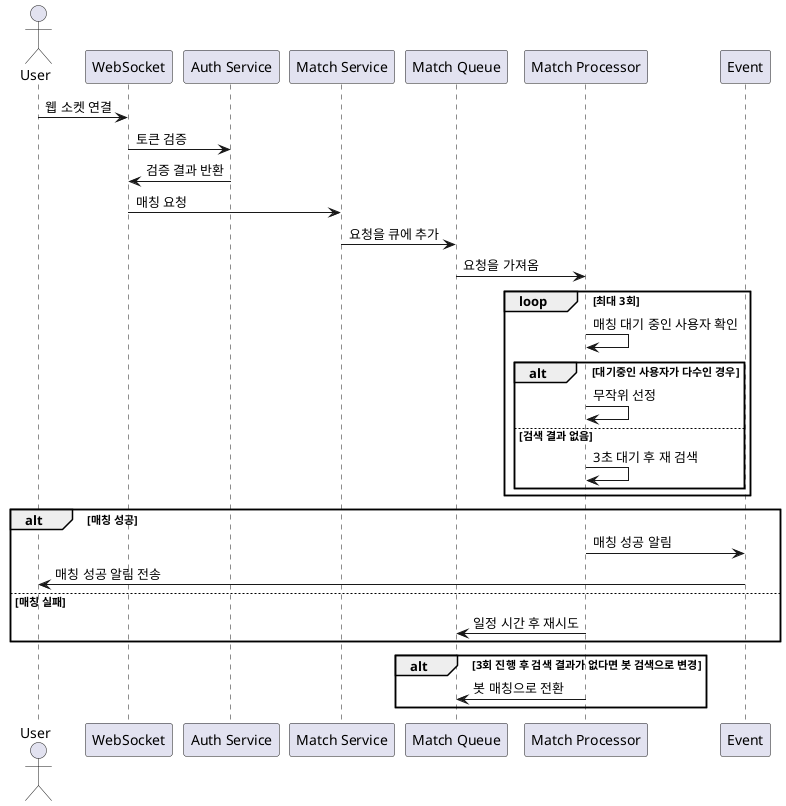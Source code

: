 @startuml match-queue-bot
actor User
participant "WebSocket" as WS
participant "Auth Service" as AS
participant "Match Service" as MS
participant "Match Queue" as MQ
participant "Match Processor" as MP
participant "Event" as EV

User -> WS: 웹 소켓 연결
WS -> AS: 토큰 검증
AS -> WS: 검증 결과 반환

WS -> MS: 매칭 요청
MS -> MQ: 요청을 큐에 추가
MQ -> MP: 요청을 가져옴

loop 최대 3회
    MP -> MP: 매칭 대기 중인 사용자 확인
    alt 대기중인 사용자가 다수인 경우
        MP -> MP: 무작위 선정
    else 검색 결과 없음
        MP -> MP: 3초 대기 후 재 검색
    end
end

alt 매칭 성공
    MP -> EV: 매칭 성공 알림
    EV -> User: 매칭 성공 알림 전송
else 매칭 실패
    MP -> MQ: 일정 시간 후 재시도
end

alt 3회 진행 후 검색 결과가 없다면 봇 검색으로 변경
    MP -> MQ: 봇 매칭으로 전환
end
@enduml